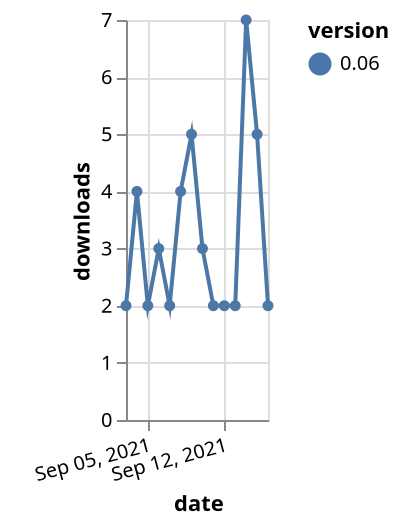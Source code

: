 {"$schema": "https://vega.github.io/schema/vega-lite/v5.json", "description": "A simple bar chart with embedded data.", "data": {"values": [{"date": "2021-09-03", "total": 3179, "delta": 2, "version": "0.06"}, {"date": "2021-09-04", "total": 3183, "delta": 4, "version": "0.06"}, {"date": "2021-09-05", "total": 3185, "delta": 2, "version": "0.06"}, {"date": "2021-09-06", "total": 3188, "delta": 3, "version": "0.06"}, {"date": "2021-09-07", "total": 3190, "delta": 2, "version": "0.06"}, {"date": "2021-09-08", "total": 3194, "delta": 4, "version": "0.06"}, {"date": "2021-09-09", "total": 3199, "delta": 5, "version": "0.06"}, {"date": "2021-09-10", "total": 3202, "delta": 3, "version": "0.06"}, {"date": "2021-09-11", "total": 3204, "delta": 2, "version": "0.06"}, {"date": "2021-09-12", "total": 3206, "delta": 2, "version": "0.06"}, {"date": "2021-09-13", "total": 3208, "delta": 2, "version": "0.06"}, {"date": "2021-09-14", "total": 3215, "delta": 7, "version": "0.06"}, {"date": "2021-09-15", "total": 3220, "delta": 5, "version": "0.06"}, {"date": "2021-09-16", "total": 3222, "delta": 2, "version": "0.06"}]}, "width": "container", "mark": {"type": "line", "point": {"filled": true}}, "encoding": {"x": {"field": "date", "type": "temporal", "timeUnit": "yearmonthdate", "title": "date", "axis": {"labelAngle": -15}}, "y": {"field": "delta", "type": "quantitative", "title": "downloads"}, "color": {"field": "version", "type": "nominal"}, "tooltip": {"field": "delta"}}}